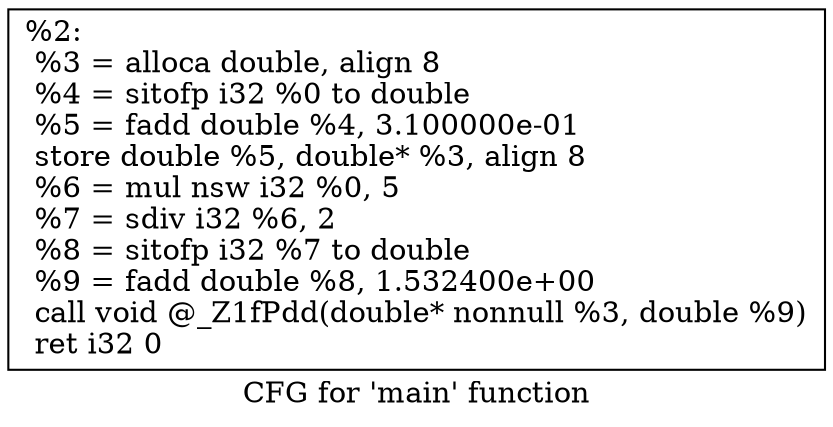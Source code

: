 digraph "CFG for 'main' function" {
	label="CFG for 'main' function";

	Node0x38479d0 [shape=record,label="{%2:\l  %3 = alloca double, align 8\l  %4 = sitofp i32 %0 to double\l  %5 = fadd double %4, 3.100000e-01\l  store double %5, double* %3, align 8\l  %6 = mul nsw i32 %0, 5\l  %7 = sdiv i32 %6, 2\l  %8 = sitofp i32 %7 to double\l  %9 = fadd double %8, 1.532400e+00\l  call void @_Z1fPdd(double* nonnull %3, double %9)\l  ret i32 0\l}"];
}
